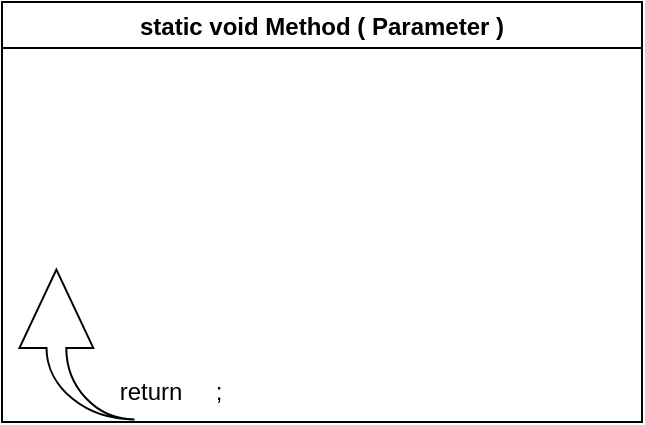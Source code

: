<mxfile version="20.3.0" type="github">
  <diagram id="687dVfe-8wqw_VbrDWvM" name="Page-1">
    <mxGraphModel dx="1955" dy="998" grid="1" gridSize="10" guides="1" tooltips="1" connect="1" arrows="1" fold="1" page="1" pageScale="1" pageWidth="827" pageHeight="1169" math="0" shadow="0">
      <root>
        <mxCell id="0" />
        <mxCell id="1" parent="0" />
        <mxCell id="loPdfjRZVExcqOyNOCC--5" value="static void Method ( Parameter )" style="swimlane;" vertex="1" parent="1">
          <mxGeometry x="330" y="90" width="320" height="210" as="geometry" />
        </mxCell>
        <mxCell id="loPdfjRZVExcqOyNOCC--10" value="" style="html=1;shadow=0;dashed=0;align=center;verticalAlign=middle;shape=mxgraph.arrows2.jumpInArrow;dy=4.95;dx=39.22;arrowHead=36.89;rotation=-90;" vertex="1" parent="loPdfjRZVExcqOyNOCC--5">
          <mxGeometry y="142.5" width="75" height="57.5" as="geometry" />
        </mxCell>
        <mxCell id="loPdfjRZVExcqOyNOCC--11" value="return&amp;nbsp; &amp;nbsp; &amp;nbsp;;" style="text;html=1;align=center;verticalAlign=middle;resizable=0;points=[];autosize=1;strokeColor=none;fillColor=none;" vertex="1" parent="loPdfjRZVExcqOyNOCC--5">
          <mxGeometry x="49" y="180" width="70" height="30" as="geometry" />
        </mxCell>
      </root>
    </mxGraphModel>
  </diagram>
</mxfile>
